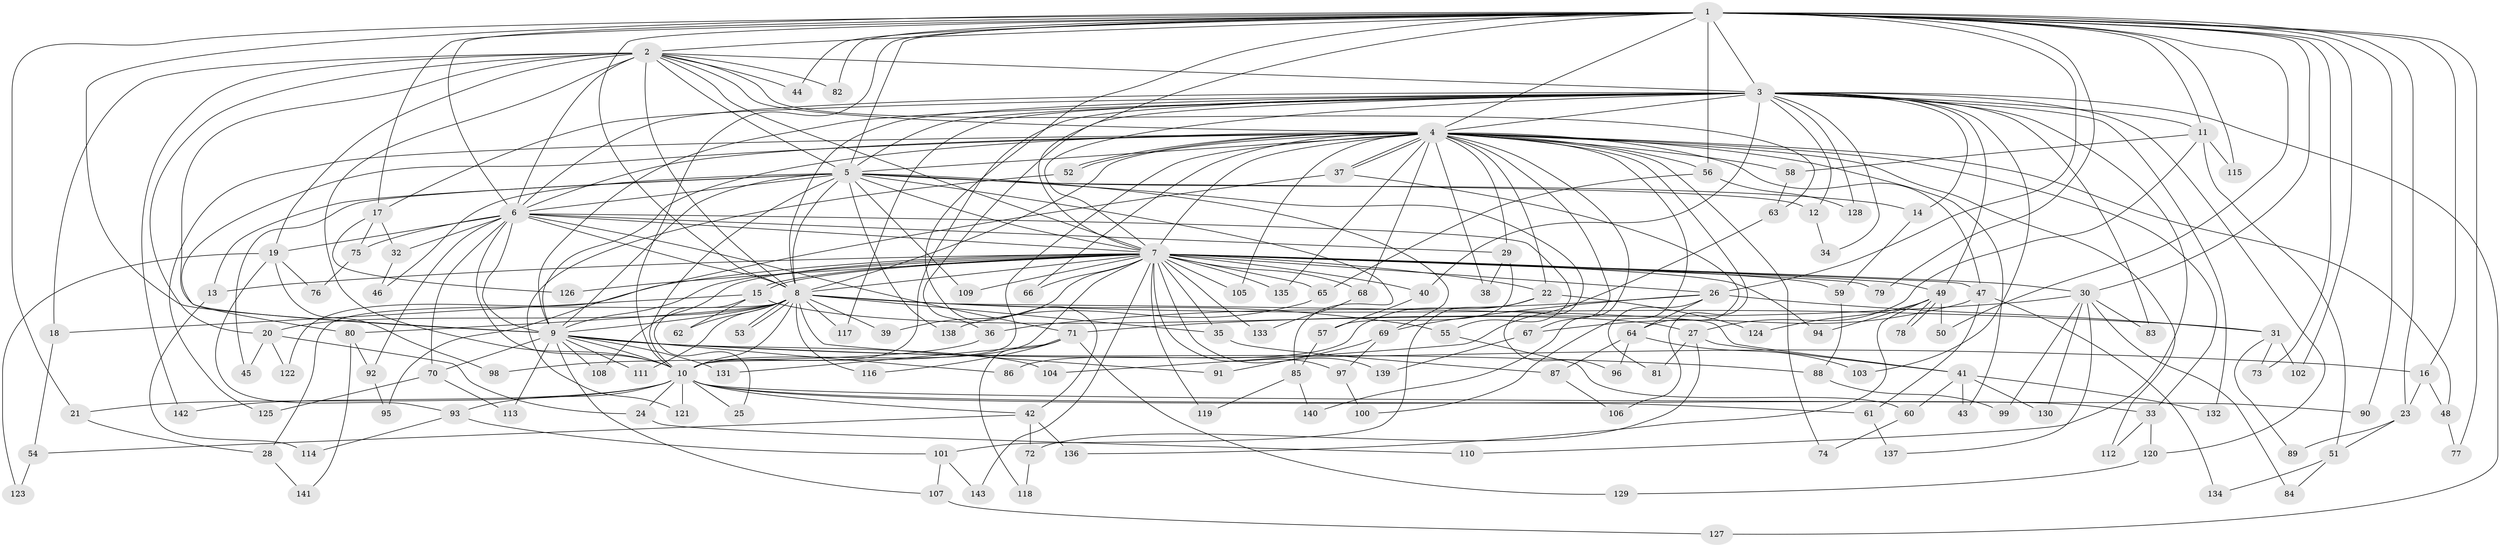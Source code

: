 // Generated by graph-tools (version 1.1) at 2025/25/03/09/25 03:25:46]
// undirected, 143 vertices, 311 edges
graph export_dot {
graph [start="1"]
  node [color=gray90,style=filled];
  1;
  2;
  3;
  4;
  5;
  6;
  7;
  8;
  9;
  10;
  11;
  12;
  13;
  14;
  15;
  16;
  17;
  18;
  19;
  20;
  21;
  22;
  23;
  24;
  25;
  26;
  27;
  28;
  29;
  30;
  31;
  32;
  33;
  34;
  35;
  36;
  37;
  38;
  39;
  40;
  41;
  42;
  43;
  44;
  45;
  46;
  47;
  48;
  49;
  50;
  51;
  52;
  53;
  54;
  55;
  56;
  57;
  58;
  59;
  60;
  61;
  62;
  63;
  64;
  65;
  66;
  67;
  68;
  69;
  70;
  71;
  72;
  73;
  74;
  75;
  76;
  77;
  78;
  79;
  80;
  81;
  82;
  83;
  84;
  85;
  86;
  87;
  88;
  89;
  90;
  91;
  92;
  93;
  94;
  95;
  96;
  97;
  98;
  99;
  100;
  101;
  102;
  103;
  104;
  105;
  106;
  107;
  108;
  109;
  110;
  111;
  112;
  113;
  114;
  115;
  116;
  117;
  118;
  119;
  120;
  121;
  122;
  123;
  124;
  125;
  126;
  127;
  128;
  129;
  130;
  131;
  132;
  133;
  134;
  135;
  136;
  137;
  138;
  139;
  140;
  141;
  142;
  143;
  1 -- 2;
  1 -- 3;
  1 -- 4;
  1 -- 5;
  1 -- 6;
  1 -- 7;
  1 -- 8;
  1 -- 9;
  1 -- 10;
  1 -- 11;
  1 -- 16;
  1 -- 17;
  1 -- 21;
  1 -- 23;
  1 -- 26;
  1 -- 30;
  1 -- 42;
  1 -- 44;
  1 -- 50;
  1 -- 56;
  1 -- 73;
  1 -- 77;
  1 -- 79;
  1 -- 82;
  1 -- 90;
  1 -- 102;
  1 -- 115;
  2 -- 3;
  2 -- 4;
  2 -- 5;
  2 -- 6;
  2 -- 7;
  2 -- 8;
  2 -- 9;
  2 -- 10;
  2 -- 18;
  2 -- 19;
  2 -- 20;
  2 -- 44;
  2 -- 63;
  2 -- 82;
  2 -- 142;
  3 -- 4;
  3 -- 5;
  3 -- 6;
  3 -- 7;
  3 -- 8;
  3 -- 9;
  3 -- 10;
  3 -- 11;
  3 -- 12;
  3 -- 14;
  3 -- 17;
  3 -- 34;
  3 -- 36;
  3 -- 40;
  3 -- 49;
  3 -- 83;
  3 -- 103;
  3 -- 110;
  3 -- 117;
  3 -- 120;
  3 -- 127;
  3 -- 128;
  3 -- 132;
  4 -- 5;
  4 -- 6;
  4 -- 7;
  4 -- 8;
  4 -- 9;
  4 -- 10;
  4 -- 22;
  4 -- 29;
  4 -- 33;
  4 -- 37;
  4 -- 37;
  4 -- 38;
  4 -- 43;
  4 -- 47;
  4 -- 48;
  4 -- 52;
  4 -- 52;
  4 -- 56;
  4 -- 58;
  4 -- 66;
  4 -- 67;
  4 -- 68;
  4 -- 74;
  4 -- 80;
  4 -- 100;
  4 -- 105;
  4 -- 106;
  4 -- 112;
  4 -- 125;
  4 -- 135;
  4 -- 140;
  5 -- 6;
  5 -- 7;
  5 -- 8;
  5 -- 9;
  5 -- 10;
  5 -- 12;
  5 -- 13;
  5 -- 14;
  5 -- 45;
  5 -- 46;
  5 -- 69;
  5 -- 85;
  5 -- 96;
  5 -- 109;
  5 -- 138;
  6 -- 7;
  6 -- 8;
  6 -- 9;
  6 -- 10;
  6 -- 19;
  6 -- 29;
  6 -- 32;
  6 -- 55;
  6 -- 70;
  6 -- 71;
  6 -- 75;
  6 -- 92;
  7 -- 8;
  7 -- 9;
  7 -- 10;
  7 -- 13;
  7 -- 15;
  7 -- 15;
  7 -- 22;
  7 -- 26;
  7 -- 30;
  7 -- 35;
  7 -- 39;
  7 -- 40;
  7 -- 47;
  7 -- 49;
  7 -- 59;
  7 -- 65;
  7 -- 66;
  7 -- 68;
  7 -- 79;
  7 -- 94;
  7 -- 97;
  7 -- 105;
  7 -- 108;
  7 -- 109;
  7 -- 119;
  7 -- 122;
  7 -- 126;
  7 -- 133;
  7 -- 135;
  7 -- 139;
  7 -- 143;
  8 -- 9;
  8 -- 10;
  8 -- 20;
  8 -- 28;
  8 -- 31;
  8 -- 35;
  8 -- 39;
  8 -- 41;
  8 -- 53;
  8 -- 53;
  8 -- 55;
  8 -- 62;
  8 -- 80;
  8 -- 91;
  8 -- 111;
  8 -- 116;
  8 -- 117;
  9 -- 10;
  9 -- 16;
  9 -- 70;
  9 -- 86;
  9 -- 88;
  9 -- 104;
  9 -- 107;
  9 -- 108;
  9 -- 111;
  9 -- 113;
  9 -- 131;
  10 -- 21;
  10 -- 24;
  10 -- 25;
  10 -- 33;
  10 -- 42;
  10 -- 61;
  10 -- 90;
  10 -- 93;
  10 -- 121;
  10 -- 142;
  11 -- 27;
  11 -- 51;
  11 -- 58;
  11 -- 115;
  12 -- 34;
  13 -- 114;
  14 -- 59;
  15 -- 18;
  15 -- 25;
  15 -- 27;
  15 -- 62;
  16 -- 23;
  16 -- 48;
  17 -- 32;
  17 -- 75;
  17 -- 126;
  18 -- 54;
  19 -- 76;
  19 -- 93;
  19 -- 98;
  19 -- 123;
  20 -- 24;
  20 -- 45;
  20 -- 122;
  21 -- 28;
  22 -- 86;
  22 -- 101;
  22 -- 124;
  23 -- 51;
  23 -- 89;
  24 -- 110;
  26 -- 31;
  26 -- 36;
  26 -- 64;
  26 -- 69;
  26 -- 81;
  27 -- 41;
  27 -- 72;
  27 -- 81;
  28 -- 141;
  29 -- 38;
  29 -- 57;
  30 -- 71;
  30 -- 83;
  30 -- 84;
  30 -- 99;
  30 -- 130;
  30 -- 137;
  31 -- 73;
  31 -- 89;
  31 -- 102;
  32 -- 46;
  33 -- 112;
  33 -- 120;
  35 -- 87;
  36 -- 98;
  37 -- 64;
  37 -- 95;
  40 -- 57;
  41 -- 43;
  41 -- 60;
  41 -- 130;
  41 -- 132;
  42 -- 54;
  42 -- 72;
  42 -- 136;
  47 -- 61;
  47 -- 67;
  47 -- 134;
  48 -- 77;
  49 -- 50;
  49 -- 78;
  49 -- 78;
  49 -- 94;
  49 -- 124;
  49 -- 136;
  51 -- 84;
  51 -- 134;
  52 -- 121;
  54 -- 123;
  55 -- 60;
  56 -- 65;
  56 -- 128;
  57 -- 85;
  58 -- 63;
  59 -- 88;
  60 -- 74;
  61 -- 137;
  63 -- 104;
  64 -- 87;
  64 -- 96;
  64 -- 103;
  65 -- 138;
  67 -- 139;
  68 -- 133;
  69 -- 91;
  69 -- 97;
  70 -- 113;
  70 -- 125;
  71 -- 116;
  71 -- 118;
  71 -- 129;
  71 -- 131;
  72 -- 118;
  75 -- 76;
  80 -- 92;
  80 -- 141;
  85 -- 119;
  85 -- 140;
  87 -- 106;
  88 -- 99;
  92 -- 95;
  93 -- 101;
  93 -- 114;
  97 -- 100;
  101 -- 107;
  101 -- 143;
  107 -- 127;
  120 -- 129;
}
